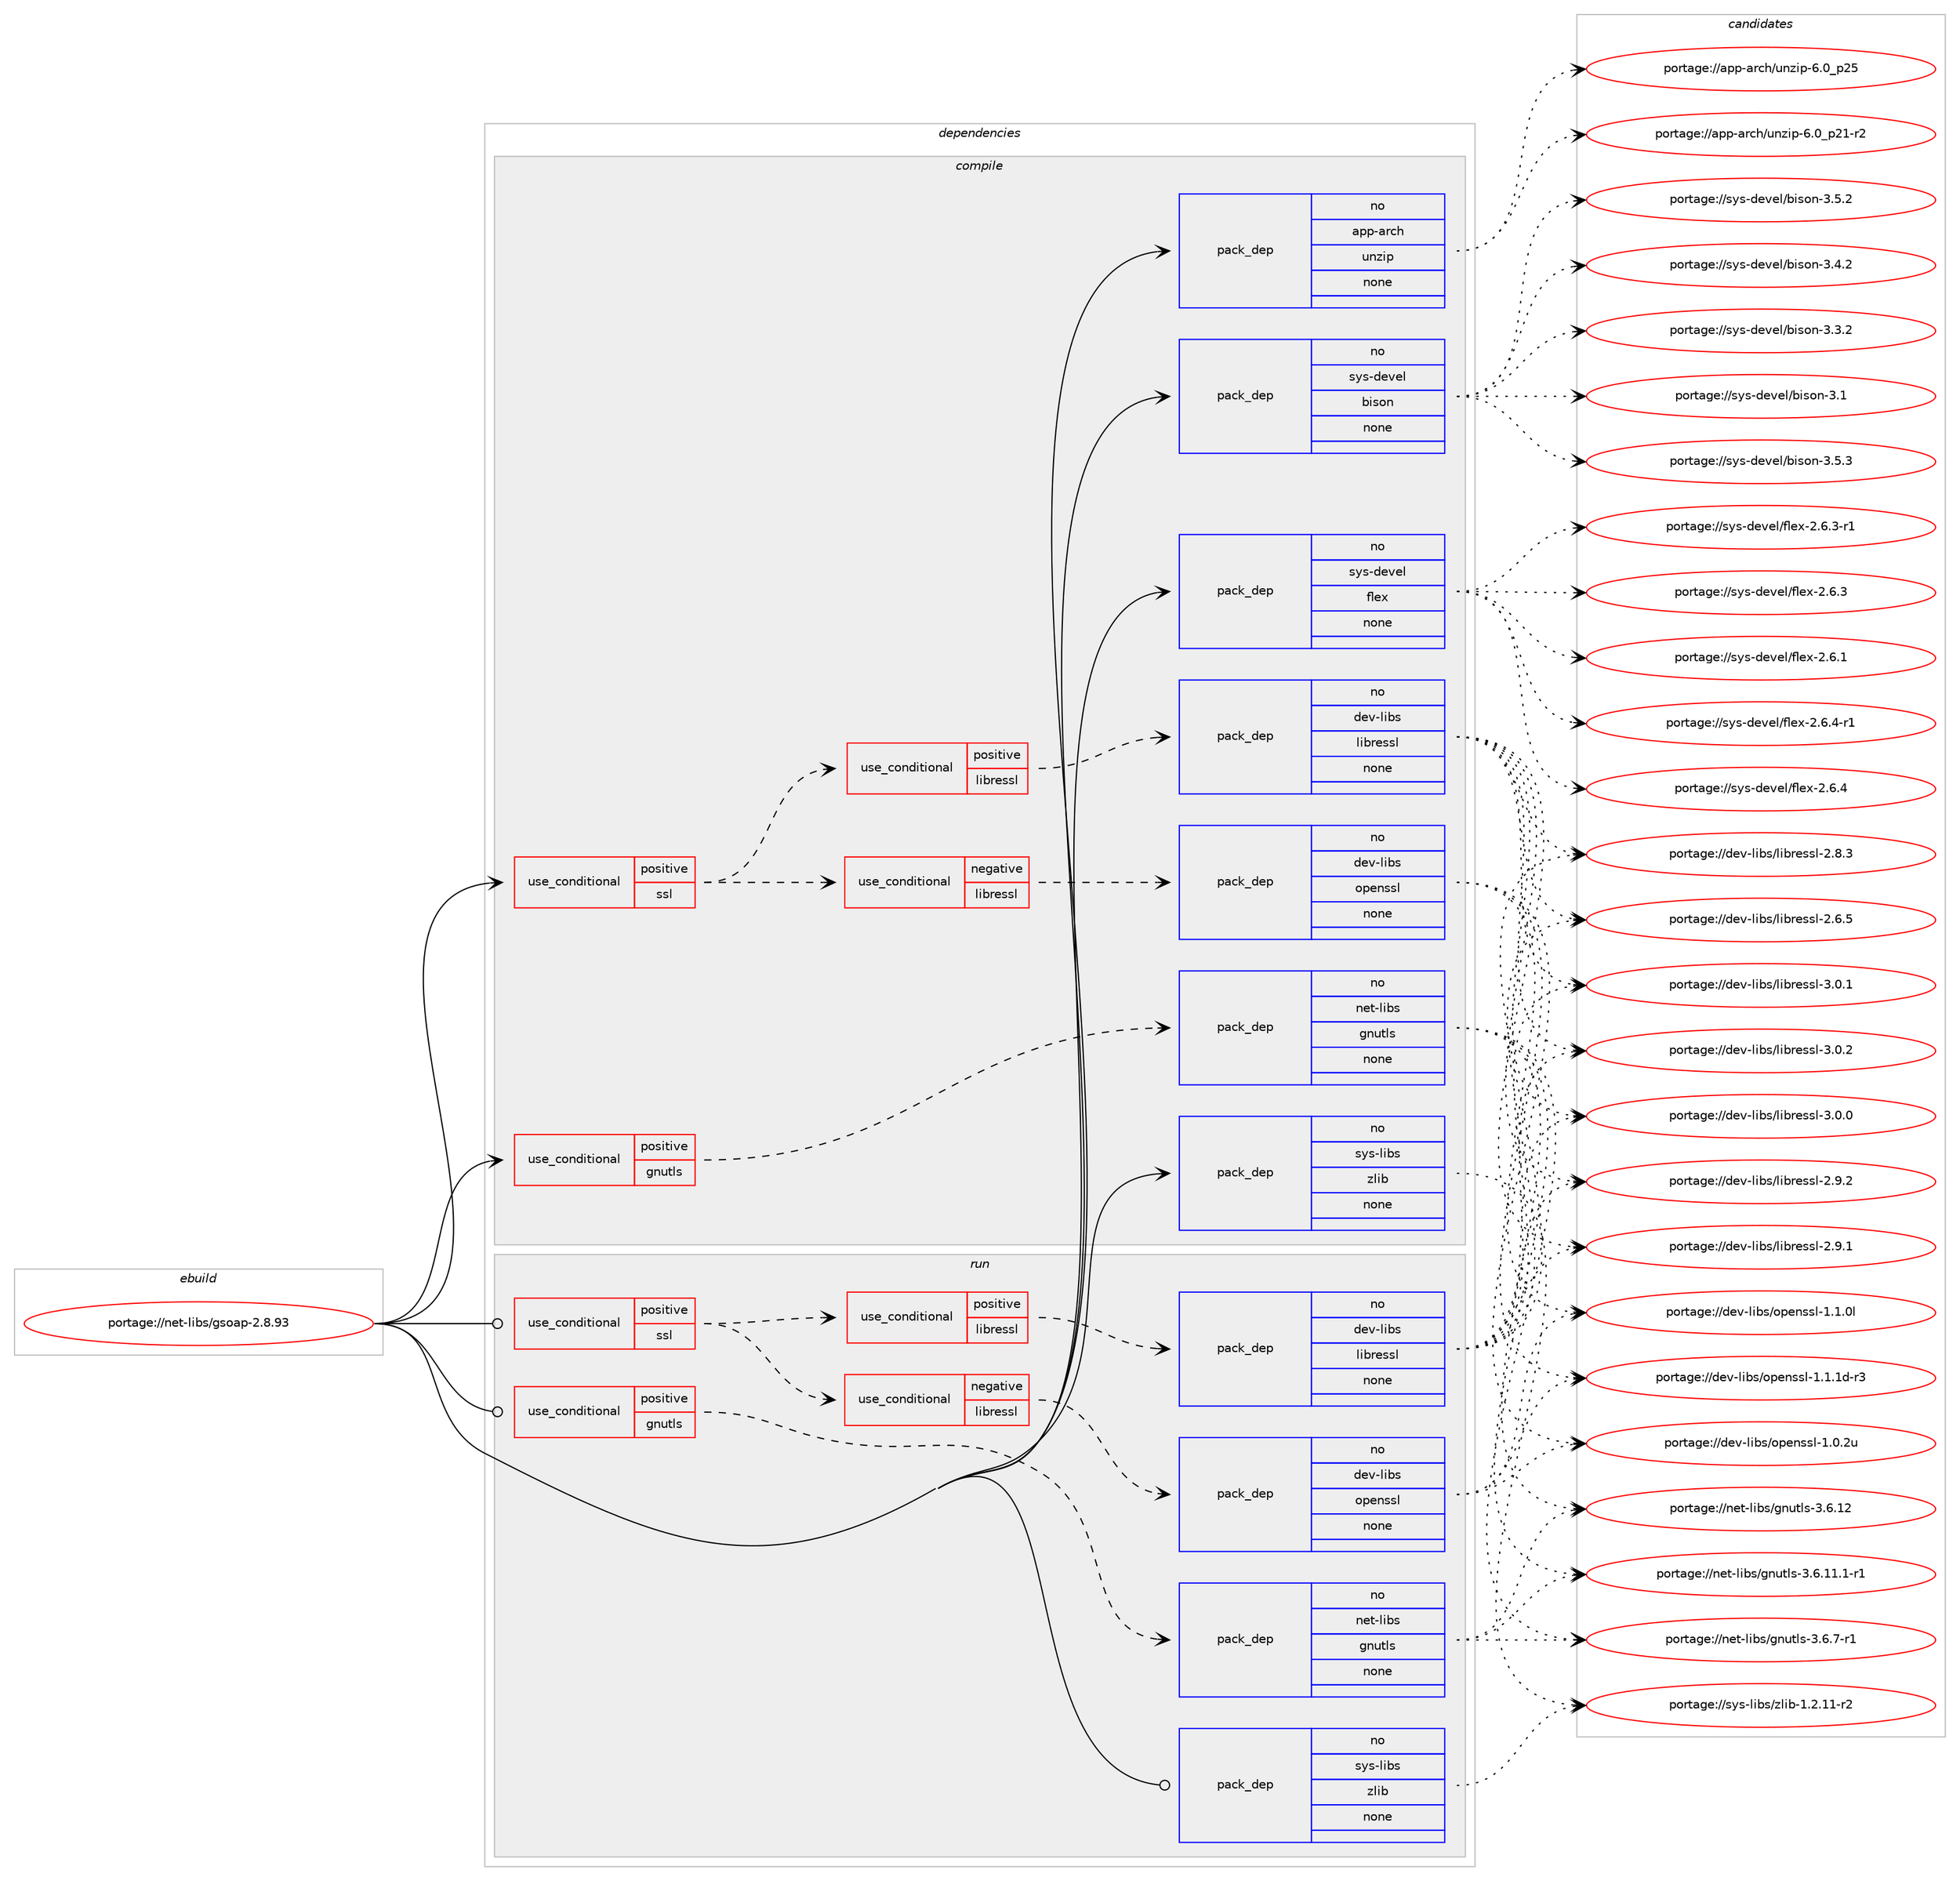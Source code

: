 digraph prolog {

# *************
# Graph options
# *************

newrank=true;
concentrate=true;
compound=true;
graph [rankdir=LR,fontname=Helvetica,fontsize=10,ranksep=1.5];#, ranksep=2.5, nodesep=0.2];
edge  [arrowhead=vee];
node  [fontname=Helvetica,fontsize=10];

# **********
# The ebuild
# **********

subgraph cluster_leftcol {
color=gray;
rank=same;
label=<<i>ebuild</i>>;
id [label="portage://net-libs/gsoap-2.8.93", color=red, width=4, href="../net-libs/gsoap-2.8.93.svg"];
}

# ****************
# The dependencies
# ****************

subgraph cluster_midcol {
color=gray;
label=<<i>dependencies</i>>;
subgraph cluster_compile {
fillcolor="#eeeeee";
style=filled;
label=<<i>compile</i>>;
subgraph cond11998 {
dependency59933 [label=<<TABLE BORDER="0" CELLBORDER="1" CELLSPACING="0" CELLPADDING="4"><TR><TD ROWSPAN="3" CELLPADDING="10">use_conditional</TD></TR><TR><TD>positive</TD></TR><TR><TD>gnutls</TD></TR></TABLE>>, shape=none, color=red];
subgraph pack46726 {
dependency59934 [label=<<TABLE BORDER="0" CELLBORDER="1" CELLSPACING="0" CELLPADDING="4" WIDTH="220"><TR><TD ROWSPAN="6" CELLPADDING="30">pack_dep</TD></TR><TR><TD WIDTH="110">no</TD></TR><TR><TD>net-libs</TD></TR><TR><TD>gnutls</TD></TR><TR><TD>none</TD></TR><TR><TD></TD></TR></TABLE>>, shape=none, color=blue];
}
dependency59933:e -> dependency59934:w [weight=20,style="dashed",arrowhead="vee"];
}
id:e -> dependency59933:w [weight=20,style="solid",arrowhead="vee"];
subgraph cond11999 {
dependency59935 [label=<<TABLE BORDER="0" CELLBORDER="1" CELLSPACING="0" CELLPADDING="4"><TR><TD ROWSPAN="3" CELLPADDING="10">use_conditional</TD></TR><TR><TD>positive</TD></TR><TR><TD>ssl</TD></TR></TABLE>>, shape=none, color=red];
subgraph cond12000 {
dependency59936 [label=<<TABLE BORDER="0" CELLBORDER="1" CELLSPACING="0" CELLPADDING="4"><TR><TD ROWSPAN="3" CELLPADDING="10">use_conditional</TD></TR><TR><TD>negative</TD></TR><TR><TD>libressl</TD></TR></TABLE>>, shape=none, color=red];
subgraph pack46727 {
dependency59937 [label=<<TABLE BORDER="0" CELLBORDER="1" CELLSPACING="0" CELLPADDING="4" WIDTH="220"><TR><TD ROWSPAN="6" CELLPADDING="30">pack_dep</TD></TR><TR><TD WIDTH="110">no</TD></TR><TR><TD>dev-libs</TD></TR><TR><TD>openssl</TD></TR><TR><TD>none</TD></TR><TR><TD></TD></TR></TABLE>>, shape=none, color=blue];
}
dependency59936:e -> dependency59937:w [weight=20,style="dashed",arrowhead="vee"];
}
dependency59935:e -> dependency59936:w [weight=20,style="dashed",arrowhead="vee"];
subgraph cond12001 {
dependency59938 [label=<<TABLE BORDER="0" CELLBORDER="1" CELLSPACING="0" CELLPADDING="4"><TR><TD ROWSPAN="3" CELLPADDING="10">use_conditional</TD></TR><TR><TD>positive</TD></TR><TR><TD>libressl</TD></TR></TABLE>>, shape=none, color=red];
subgraph pack46728 {
dependency59939 [label=<<TABLE BORDER="0" CELLBORDER="1" CELLSPACING="0" CELLPADDING="4" WIDTH="220"><TR><TD ROWSPAN="6" CELLPADDING="30">pack_dep</TD></TR><TR><TD WIDTH="110">no</TD></TR><TR><TD>dev-libs</TD></TR><TR><TD>libressl</TD></TR><TR><TD>none</TD></TR><TR><TD></TD></TR></TABLE>>, shape=none, color=blue];
}
dependency59938:e -> dependency59939:w [weight=20,style="dashed",arrowhead="vee"];
}
dependency59935:e -> dependency59938:w [weight=20,style="dashed",arrowhead="vee"];
}
id:e -> dependency59935:w [weight=20,style="solid",arrowhead="vee"];
subgraph pack46729 {
dependency59940 [label=<<TABLE BORDER="0" CELLBORDER="1" CELLSPACING="0" CELLPADDING="4" WIDTH="220"><TR><TD ROWSPAN="6" CELLPADDING="30">pack_dep</TD></TR><TR><TD WIDTH="110">no</TD></TR><TR><TD>app-arch</TD></TR><TR><TD>unzip</TD></TR><TR><TD>none</TD></TR><TR><TD></TD></TR></TABLE>>, shape=none, color=blue];
}
id:e -> dependency59940:w [weight=20,style="solid",arrowhead="vee"];
subgraph pack46730 {
dependency59941 [label=<<TABLE BORDER="0" CELLBORDER="1" CELLSPACING="0" CELLPADDING="4" WIDTH="220"><TR><TD ROWSPAN="6" CELLPADDING="30">pack_dep</TD></TR><TR><TD WIDTH="110">no</TD></TR><TR><TD>sys-devel</TD></TR><TR><TD>bison</TD></TR><TR><TD>none</TD></TR><TR><TD></TD></TR></TABLE>>, shape=none, color=blue];
}
id:e -> dependency59941:w [weight=20,style="solid",arrowhead="vee"];
subgraph pack46731 {
dependency59942 [label=<<TABLE BORDER="0" CELLBORDER="1" CELLSPACING="0" CELLPADDING="4" WIDTH="220"><TR><TD ROWSPAN="6" CELLPADDING="30">pack_dep</TD></TR><TR><TD WIDTH="110">no</TD></TR><TR><TD>sys-devel</TD></TR><TR><TD>flex</TD></TR><TR><TD>none</TD></TR><TR><TD></TD></TR></TABLE>>, shape=none, color=blue];
}
id:e -> dependency59942:w [weight=20,style="solid",arrowhead="vee"];
subgraph pack46732 {
dependency59943 [label=<<TABLE BORDER="0" CELLBORDER="1" CELLSPACING="0" CELLPADDING="4" WIDTH="220"><TR><TD ROWSPAN="6" CELLPADDING="30">pack_dep</TD></TR><TR><TD WIDTH="110">no</TD></TR><TR><TD>sys-libs</TD></TR><TR><TD>zlib</TD></TR><TR><TD>none</TD></TR><TR><TD></TD></TR></TABLE>>, shape=none, color=blue];
}
id:e -> dependency59943:w [weight=20,style="solid",arrowhead="vee"];
}
subgraph cluster_compileandrun {
fillcolor="#eeeeee";
style=filled;
label=<<i>compile and run</i>>;
}
subgraph cluster_run {
fillcolor="#eeeeee";
style=filled;
label=<<i>run</i>>;
subgraph cond12002 {
dependency59944 [label=<<TABLE BORDER="0" CELLBORDER="1" CELLSPACING="0" CELLPADDING="4"><TR><TD ROWSPAN="3" CELLPADDING="10">use_conditional</TD></TR><TR><TD>positive</TD></TR><TR><TD>gnutls</TD></TR></TABLE>>, shape=none, color=red];
subgraph pack46733 {
dependency59945 [label=<<TABLE BORDER="0" CELLBORDER="1" CELLSPACING="0" CELLPADDING="4" WIDTH="220"><TR><TD ROWSPAN="6" CELLPADDING="30">pack_dep</TD></TR><TR><TD WIDTH="110">no</TD></TR><TR><TD>net-libs</TD></TR><TR><TD>gnutls</TD></TR><TR><TD>none</TD></TR><TR><TD></TD></TR></TABLE>>, shape=none, color=blue];
}
dependency59944:e -> dependency59945:w [weight=20,style="dashed",arrowhead="vee"];
}
id:e -> dependency59944:w [weight=20,style="solid",arrowhead="odot"];
subgraph cond12003 {
dependency59946 [label=<<TABLE BORDER="0" CELLBORDER="1" CELLSPACING="0" CELLPADDING="4"><TR><TD ROWSPAN="3" CELLPADDING="10">use_conditional</TD></TR><TR><TD>positive</TD></TR><TR><TD>ssl</TD></TR></TABLE>>, shape=none, color=red];
subgraph cond12004 {
dependency59947 [label=<<TABLE BORDER="0" CELLBORDER="1" CELLSPACING="0" CELLPADDING="4"><TR><TD ROWSPAN="3" CELLPADDING="10">use_conditional</TD></TR><TR><TD>negative</TD></TR><TR><TD>libressl</TD></TR></TABLE>>, shape=none, color=red];
subgraph pack46734 {
dependency59948 [label=<<TABLE BORDER="0" CELLBORDER="1" CELLSPACING="0" CELLPADDING="4" WIDTH="220"><TR><TD ROWSPAN="6" CELLPADDING="30">pack_dep</TD></TR><TR><TD WIDTH="110">no</TD></TR><TR><TD>dev-libs</TD></TR><TR><TD>openssl</TD></TR><TR><TD>none</TD></TR><TR><TD></TD></TR></TABLE>>, shape=none, color=blue];
}
dependency59947:e -> dependency59948:w [weight=20,style="dashed",arrowhead="vee"];
}
dependency59946:e -> dependency59947:w [weight=20,style="dashed",arrowhead="vee"];
subgraph cond12005 {
dependency59949 [label=<<TABLE BORDER="0" CELLBORDER="1" CELLSPACING="0" CELLPADDING="4"><TR><TD ROWSPAN="3" CELLPADDING="10">use_conditional</TD></TR><TR><TD>positive</TD></TR><TR><TD>libressl</TD></TR></TABLE>>, shape=none, color=red];
subgraph pack46735 {
dependency59950 [label=<<TABLE BORDER="0" CELLBORDER="1" CELLSPACING="0" CELLPADDING="4" WIDTH="220"><TR><TD ROWSPAN="6" CELLPADDING="30">pack_dep</TD></TR><TR><TD WIDTH="110">no</TD></TR><TR><TD>dev-libs</TD></TR><TR><TD>libressl</TD></TR><TR><TD>none</TD></TR><TR><TD></TD></TR></TABLE>>, shape=none, color=blue];
}
dependency59949:e -> dependency59950:w [weight=20,style="dashed",arrowhead="vee"];
}
dependency59946:e -> dependency59949:w [weight=20,style="dashed",arrowhead="vee"];
}
id:e -> dependency59946:w [weight=20,style="solid",arrowhead="odot"];
subgraph pack46736 {
dependency59951 [label=<<TABLE BORDER="0" CELLBORDER="1" CELLSPACING="0" CELLPADDING="4" WIDTH="220"><TR><TD ROWSPAN="6" CELLPADDING="30">pack_dep</TD></TR><TR><TD WIDTH="110">no</TD></TR><TR><TD>sys-libs</TD></TR><TR><TD>zlib</TD></TR><TR><TD>none</TD></TR><TR><TD></TD></TR></TABLE>>, shape=none, color=blue];
}
id:e -> dependency59951:w [weight=20,style="solid",arrowhead="odot"];
}
}

# **************
# The candidates
# **************

subgraph cluster_choices {
rank=same;
color=gray;
label=<<i>candidates</i>>;

subgraph choice46726 {
color=black;
nodesep=1;
choice1101011164510810598115471031101171161081154551465446554511449 [label="portage://net-libs/gnutls-3.6.7-r1", color=red, width=4,href="../net-libs/gnutls-3.6.7-r1.svg"];
choice11010111645108105981154710311011711610811545514654464950 [label="portage://net-libs/gnutls-3.6.12", color=red, width=4,href="../net-libs/gnutls-3.6.12.svg"];
choice1101011164510810598115471031101171161081154551465446494946494511449 [label="portage://net-libs/gnutls-3.6.11.1-r1", color=red, width=4,href="../net-libs/gnutls-3.6.11.1-r1.svg"];
dependency59934:e -> choice1101011164510810598115471031101171161081154551465446554511449:w [style=dotted,weight="100"];
dependency59934:e -> choice11010111645108105981154710311011711610811545514654464950:w [style=dotted,weight="100"];
dependency59934:e -> choice1101011164510810598115471031101171161081154551465446494946494511449:w [style=dotted,weight="100"];
}
subgraph choice46727 {
color=black;
nodesep=1;
choice1001011184510810598115471111121011101151151084549464946491004511451 [label="portage://dev-libs/openssl-1.1.1d-r3", color=red, width=4,href="../dev-libs/openssl-1.1.1d-r3.svg"];
choice100101118451081059811547111112101110115115108454946494648108 [label="portage://dev-libs/openssl-1.1.0l", color=red, width=4,href="../dev-libs/openssl-1.1.0l.svg"];
choice100101118451081059811547111112101110115115108454946484650117 [label="portage://dev-libs/openssl-1.0.2u", color=red, width=4,href="../dev-libs/openssl-1.0.2u.svg"];
dependency59937:e -> choice1001011184510810598115471111121011101151151084549464946491004511451:w [style=dotted,weight="100"];
dependency59937:e -> choice100101118451081059811547111112101110115115108454946494648108:w [style=dotted,weight="100"];
dependency59937:e -> choice100101118451081059811547111112101110115115108454946484650117:w [style=dotted,weight="100"];
}
subgraph choice46728 {
color=black;
nodesep=1;
choice10010111845108105981154710810598114101115115108455146484650 [label="portage://dev-libs/libressl-3.0.2", color=red, width=4,href="../dev-libs/libressl-3.0.2.svg"];
choice10010111845108105981154710810598114101115115108455146484649 [label="portage://dev-libs/libressl-3.0.1", color=red, width=4,href="../dev-libs/libressl-3.0.1.svg"];
choice10010111845108105981154710810598114101115115108455146484648 [label="portage://dev-libs/libressl-3.0.0", color=red, width=4,href="../dev-libs/libressl-3.0.0.svg"];
choice10010111845108105981154710810598114101115115108455046574650 [label="portage://dev-libs/libressl-2.9.2", color=red, width=4,href="../dev-libs/libressl-2.9.2.svg"];
choice10010111845108105981154710810598114101115115108455046574649 [label="portage://dev-libs/libressl-2.9.1", color=red, width=4,href="../dev-libs/libressl-2.9.1.svg"];
choice10010111845108105981154710810598114101115115108455046564651 [label="portage://dev-libs/libressl-2.8.3", color=red, width=4,href="../dev-libs/libressl-2.8.3.svg"];
choice10010111845108105981154710810598114101115115108455046544653 [label="portage://dev-libs/libressl-2.6.5", color=red, width=4,href="../dev-libs/libressl-2.6.5.svg"];
dependency59939:e -> choice10010111845108105981154710810598114101115115108455146484650:w [style=dotted,weight="100"];
dependency59939:e -> choice10010111845108105981154710810598114101115115108455146484649:w [style=dotted,weight="100"];
dependency59939:e -> choice10010111845108105981154710810598114101115115108455146484648:w [style=dotted,weight="100"];
dependency59939:e -> choice10010111845108105981154710810598114101115115108455046574650:w [style=dotted,weight="100"];
dependency59939:e -> choice10010111845108105981154710810598114101115115108455046574649:w [style=dotted,weight="100"];
dependency59939:e -> choice10010111845108105981154710810598114101115115108455046564651:w [style=dotted,weight="100"];
dependency59939:e -> choice10010111845108105981154710810598114101115115108455046544653:w [style=dotted,weight="100"];
}
subgraph choice46729 {
color=black;
nodesep=1;
choice971121124597114991044711711012210511245544648951125053 [label="portage://app-arch/unzip-6.0_p25", color=red, width=4,href="../app-arch/unzip-6.0_p25.svg"];
choice9711211245971149910447117110122105112455446489511250494511450 [label="portage://app-arch/unzip-6.0_p21-r2", color=red, width=4,href="../app-arch/unzip-6.0_p21-r2.svg"];
dependency59940:e -> choice971121124597114991044711711012210511245544648951125053:w [style=dotted,weight="100"];
dependency59940:e -> choice9711211245971149910447117110122105112455446489511250494511450:w [style=dotted,weight="100"];
}
subgraph choice46730 {
color=black;
nodesep=1;
choice115121115451001011181011084798105115111110455146534651 [label="portage://sys-devel/bison-3.5.3", color=red, width=4,href="../sys-devel/bison-3.5.3.svg"];
choice115121115451001011181011084798105115111110455146534650 [label="portage://sys-devel/bison-3.5.2", color=red, width=4,href="../sys-devel/bison-3.5.2.svg"];
choice115121115451001011181011084798105115111110455146524650 [label="portage://sys-devel/bison-3.4.2", color=red, width=4,href="../sys-devel/bison-3.4.2.svg"];
choice115121115451001011181011084798105115111110455146514650 [label="portage://sys-devel/bison-3.3.2", color=red, width=4,href="../sys-devel/bison-3.3.2.svg"];
choice11512111545100101118101108479810511511111045514649 [label="portage://sys-devel/bison-3.1", color=red, width=4,href="../sys-devel/bison-3.1.svg"];
dependency59941:e -> choice115121115451001011181011084798105115111110455146534651:w [style=dotted,weight="100"];
dependency59941:e -> choice115121115451001011181011084798105115111110455146534650:w [style=dotted,weight="100"];
dependency59941:e -> choice115121115451001011181011084798105115111110455146524650:w [style=dotted,weight="100"];
dependency59941:e -> choice115121115451001011181011084798105115111110455146514650:w [style=dotted,weight="100"];
dependency59941:e -> choice11512111545100101118101108479810511511111045514649:w [style=dotted,weight="100"];
}
subgraph choice46731 {
color=black;
nodesep=1;
choice11512111545100101118101108471021081011204550465446524511449 [label="portage://sys-devel/flex-2.6.4-r1", color=red, width=4,href="../sys-devel/flex-2.6.4-r1.svg"];
choice1151211154510010111810110847102108101120455046544652 [label="portage://sys-devel/flex-2.6.4", color=red, width=4,href="../sys-devel/flex-2.6.4.svg"];
choice11512111545100101118101108471021081011204550465446514511449 [label="portage://sys-devel/flex-2.6.3-r1", color=red, width=4,href="../sys-devel/flex-2.6.3-r1.svg"];
choice1151211154510010111810110847102108101120455046544651 [label="portage://sys-devel/flex-2.6.3", color=red, width=4,href="../sys-devel/flex-2.6.3.svg"];
choice1151211154510010111810110847102108101120455046544649 [label="portage://sys-devel/flex-2.6.1", color=red, width=4,href="../sys-devel/flex-2.6.1.svg"];
dependency59942:e -> choice11512111545100101118101108471021081011204550465446524511449:w [style=dotted,weight="100"];
dependency59942:e -> choice1151211154510010111810110847102108101120455046544652:w [style=dotted,weight="100"];
dependency59942:e -> choice11512111545100101118101108471021081011204550465446514511449:w [style=dotted,weight="100"];
dependency59942:e -> choice1151211154510010111810110847102108101120455046544651:w [style=dotted,weight="100"];
dependency59942:e -> choice1151211154510010111810110847102108101120455046544649:w [style=dotted,weight="100"];
}
subgraph choice46732 {
color=black;
nodesep=1;
choice11512111545108105981154712210810598454946504649494511450 [label="portage://sys-libs/zlib-1.2.11-r2", color=red, width=4,href="../sys-libs/zlib-1.2.11-r2.svg"];
dependency59943:e -> choice11512111545108105981154712210810598454946504649494511450:w [style=dotted,weight="100"];
}
subgraph choice46733 {
color=black;
nodesep=1;
choice1101011164510810598115471031101171161081154551465446554511449 [label="portage://net-libs/gnutls-3.6.7-r1", color=red, width=4,href="../net-libs/gnutls-3.6.7-r1.svg"];
choice11010111645108105981154710311011711610811545514654464950 [label="portage://net-libs/gnutls-3.6.12", color=red, width=4,href="../net-libs/gnutls-3.6.12.svg"];
choice1101011164510810598115471031101171161081154551465446494946494511449 [label="portage://net-libs/gnutls-3.6.11.1-r1", color=red, width=4,href="../net-libs/gnutls-3.6.11.1-r1.svg"];
dependency59945:e -> choice1101011164510810598115471031101171161081154551465446554511449:w [style=dotted,weight="100"];
dependency59945:e -> choice11010111645108105981154710311011711610811545514654464950:w [style=dotted,weight="100"];
dependency59945:e -> choice1101011164510810598115471031101171161081154551465446494946494511449:w [style=dotted,weight="100"];
}
subgraph choice46734 {
color=black;
nodesep=1;
choice1001011184510810598115471111121011101151151084549464946491004511451 [label="portage://dev-libs/openssl-1.1.1d-r3", color=red, width=4,href="../dev-libs/openssl-1.1.1d-r3.svg"];
choice100101118451081059811547111112101110115115108454946494648108 [label="portage://dev-libs/openssl-1.1.0l", color=red, width=4,href="../dev-libs/openssl-1.1.0l.svg"];
choice100101118451081059811547111112101110115115108454946484650117 [label="portage://dev-libs/openssl-1.0.2u", color=red, width=4,href="../dev-libs/openssl-1.0.2u.svg"];
dependency59948:e -> choice1001011184510810598115471111121011101151151084549464946491004511451:w [style=dotted,weight="100"];
dependency59948:e -> choice100101118451081059811547111112101110115115108454946494648108:w [style=dotted,weight="100"];
dependency59948:e -> choice100101118451081059811547111112101110115115108454946484650117:w [style=dotted,weight="100"];
}
subgraph choice46735 {
color=black;
nodesep=1;
choice10010111845108105981154710810598114101115115108455146484650 [label="portage://dev-libs/libressl-3.0.2", color=red, width=4,href="../dev-libs/libressl-3.0.2.svg"];
choice10010111845108105981154710810598114101115115108455146484649 [label="portage://dev-libs/libressl-3.0.1", color=red, width=4,href="../dev-libs/libressl-3.0.1.svg"];
choice10010111845108105981154710810598114101115115108455146484648 [label="portage://dev-libs/libressl-3.0.0", color=red, width=4,href="../dev-libs/libressl-3.0.0.svg"];
choice10010111845108105981154710810598114101115115108455046574650 [label="portage://dev-libs/libressl-2.9.2", color=red, width=4,href="../dev-libs/libressl-2.9.2.svg"];
choice10010111845108105981154710810598114101115115108455046574649 [label="portage://dev-libs/libressl-2.9.1", color=red, width=4,href="../dev-libs/libressl-2.9.1.svg"];
choice10010111845108105981154710810598114101115115108455046564651 [label="portage://dev-libs/libressl-2.8.3", color=red, width=4,href="../dev-libs/libressl-2.8.3.svg"];
choice10010111845108105981154710810598114101115115108455046544653 [label="portage://dev-libs/libressl-2.6.5", color=red, width=4,href="../dev-libs/libressl-2.6.5.svg"];
dependency59950:e -> choice10010111845108105981154710810598114101115115108455146484650:w [style=dotted,weight="100"];
dependency59950:e -> choice10010111845108105981154710810598114101115115108455146484649:w [style=dotted,weight="100"];
dependency59950:e -> choice10010111845108105981154710810598114101115115108455146484648:w [style=dotted,weight="100"];
dependency59950:e -> choice10010111845108105981154710810598114101115115108455046574650:w [style=dotted,weight="100"];
dependency59950:e -> choice10010111845108105981154710810598114101115115108455046574649:w [style=dotted,weight="100"];
dependency59950:e -> choice10010111845108105981154710810598114101115115108455046564651:w [style=dotted,weight="100"];
dependency59950:e -> choice10010111845108105981154710810598114101115115108455046544653:w [style=dotted,weight="100"];
}
subgraph choice46736 {
color=black;
nodesep=1;
choice11512111545108105981154712210810598454946504649494511450 [label="portage://sys-libs/zlib-1.2.11-r2", color=red, width=4,href="../sys-libs/zlib-1.2.11-r2.svg"];
dependency59951:e -> choice11512111545108105981154712210810598454946504649494511450:w [style=dotted,weight="100"];
}
}

}
